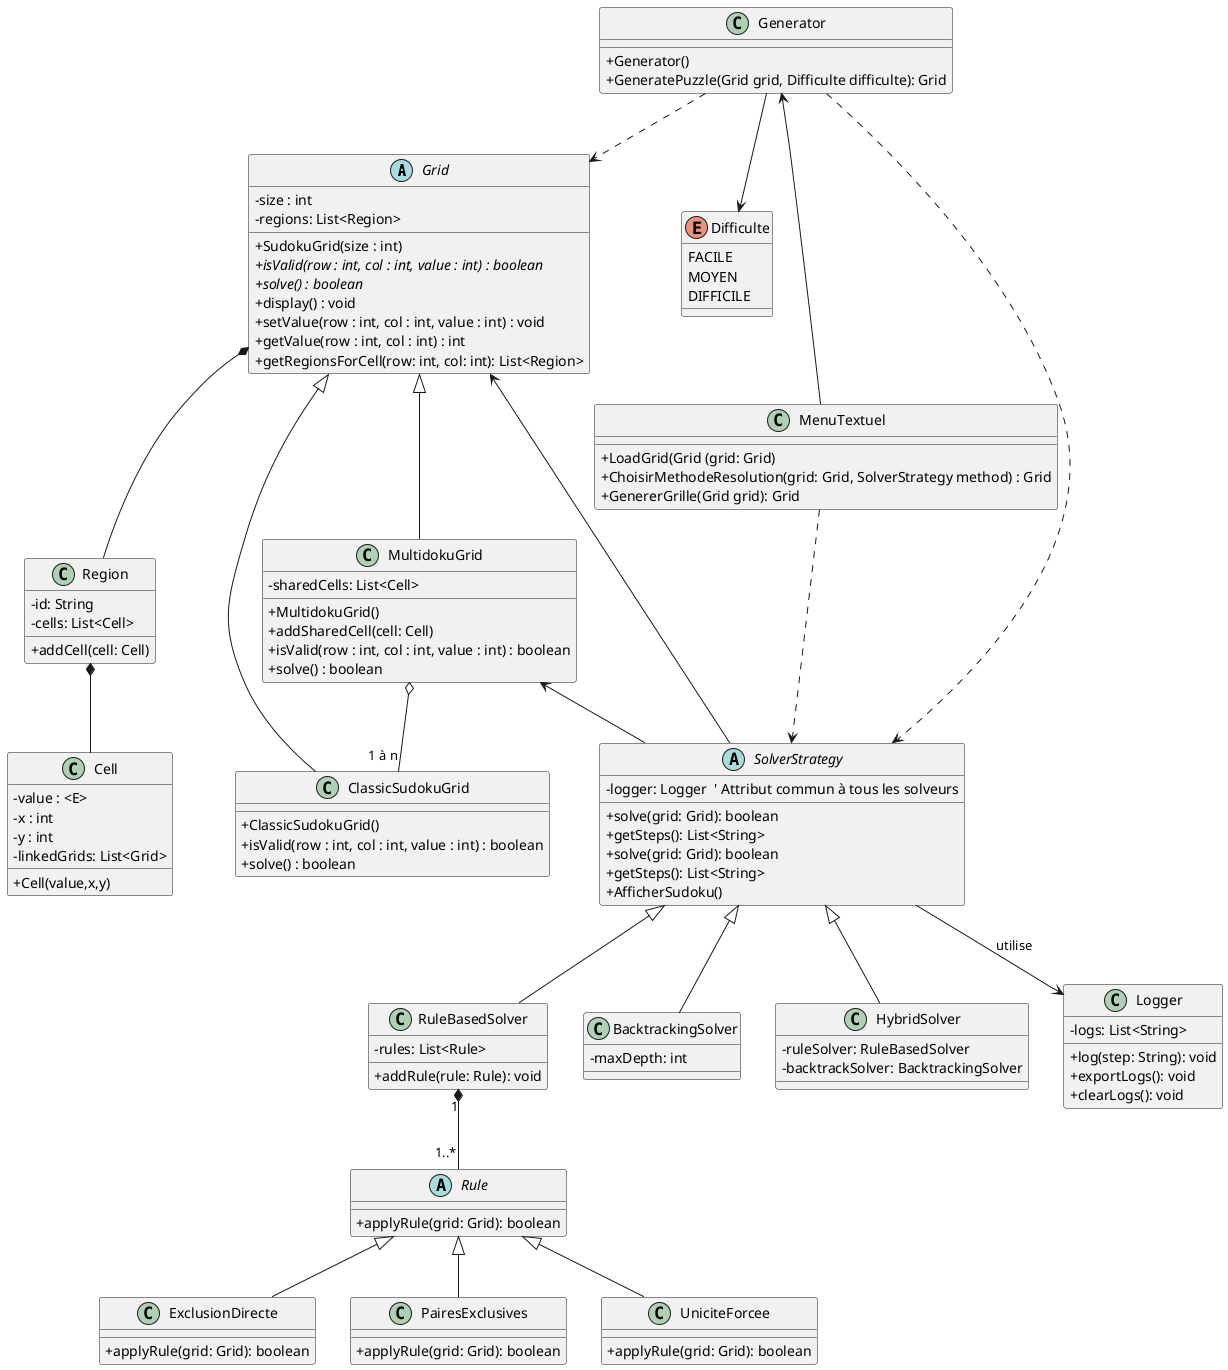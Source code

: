 @startuml
skinparam classAttributeIconSize 0
'https://plantuml.com/class-diagram

abstract class Grid{
    - size : int
    - regions: List<Region>
    + SudokuGrid(size : int)
    + {abstract} isValid(row : int, col : int, value : int) : boolean
    + {abstract} solve() : boolean
    + display() : void
    + setValue(row : int, col : int, value : int) : void
    + getValue(row : int, col : int) : int
    + getRegionsForCell(row: int, col: int): List<Region>
}

class Region {
    - id: String
    - cells: List<Cell>
    + addCell(cell: Cell)
}

class Cell {
    -value : <E>
    -x : int
    -y : int
    - linkedGrids: List<Grid>
    +Cell(value,x,y)
}

class ClassicSudokuGrid{
    + ClassicSudokuGrid()
    + isValid(row : int, col : int, value : int) : boolean
    + solve() : boolean
}

class MultidokuGrid{
    - sharedCells: List<Cell>
    + MultidokuGrid()
    + addSharedCell(cell: Cell)
    + isValid(row : int, col : int, value : int) : boolean
    + solve() : boolean
}

abstract class Rule {
    + applyRule(grid: Grid): boolean
}
class ExclusionDirecte extends Rule {
    + applyRule(grid: Grid): boolean
}
class PairesExclusives extends Rule {
    + applyRule(grid: Grid): boolean
}
class UniciteForcee extends Rule {
    + applyRule(grid: Grid): boolean
}

enum Difficulte{
    FACILE
    MOYEN
    DIFFICILE
}

Generator --> Difficulte

class Generator {
    + Generator()
    +GeneratePuzzle(Grid grid, Difficulte difficulte): Grid
}
Generator ..> Grid

class MenuTextuel {
    +LoadGrid(Grid (grid: Grid)
    +ChoisirMethodeResolution(grid: Grid, SolverStrategy method) : Grid
    +GenererGrille(Grid grid): Grid
}

MenuTextuel ..> SolverStrategy

abstract class SolverStrategy {
    + solve(grid: Grid): boolean
    + getSteps(): List<String>
}

class RuleBasedSolver {
    - rules: List<Rule>
    + addRule(rule: Rule): void
}

class BacktrackingSolver {
    - maxDepth: int
}

class HybridSolver {
    - ruleSolver: RuleBasedSolver
    - backtrackSolver: BacktrackingSolver
}

class Logger {
    - logs: List<String>
    + log(step: String): void
    + exportLogs(): void
    + clearLogs(): void
}

abstract class SolverStrategy {
    - logger: Logger  ' Attribut commun à tous les solveurs
    + solve(grid: Grid): boolean
    + getSteps(): List<String>
    + AfficherSudoku()
}

SolverStrategy --> Logger : utilise

Generator<--MenuTextuel

Grid <|-- MultidokuGrid
Grid <|-- ClassicSudokuGrid
Grid *-- Region
Grid <-- SolverStrategy

Generator ..> SolverStrategy

MultidokuGrid <-- SolverStrategy
MultidokuGrid o-- "1 à n" ClassicSudokuGrid

Region *-- Cell

SolverStrategy <|-- RuleBasedSolver
SolverStrategy <|-- HybridSolver
SolverStrategy <|-- BacktrackingSolver
RuleBasedSolver "1" *-- "1..*" Rule



@enduml